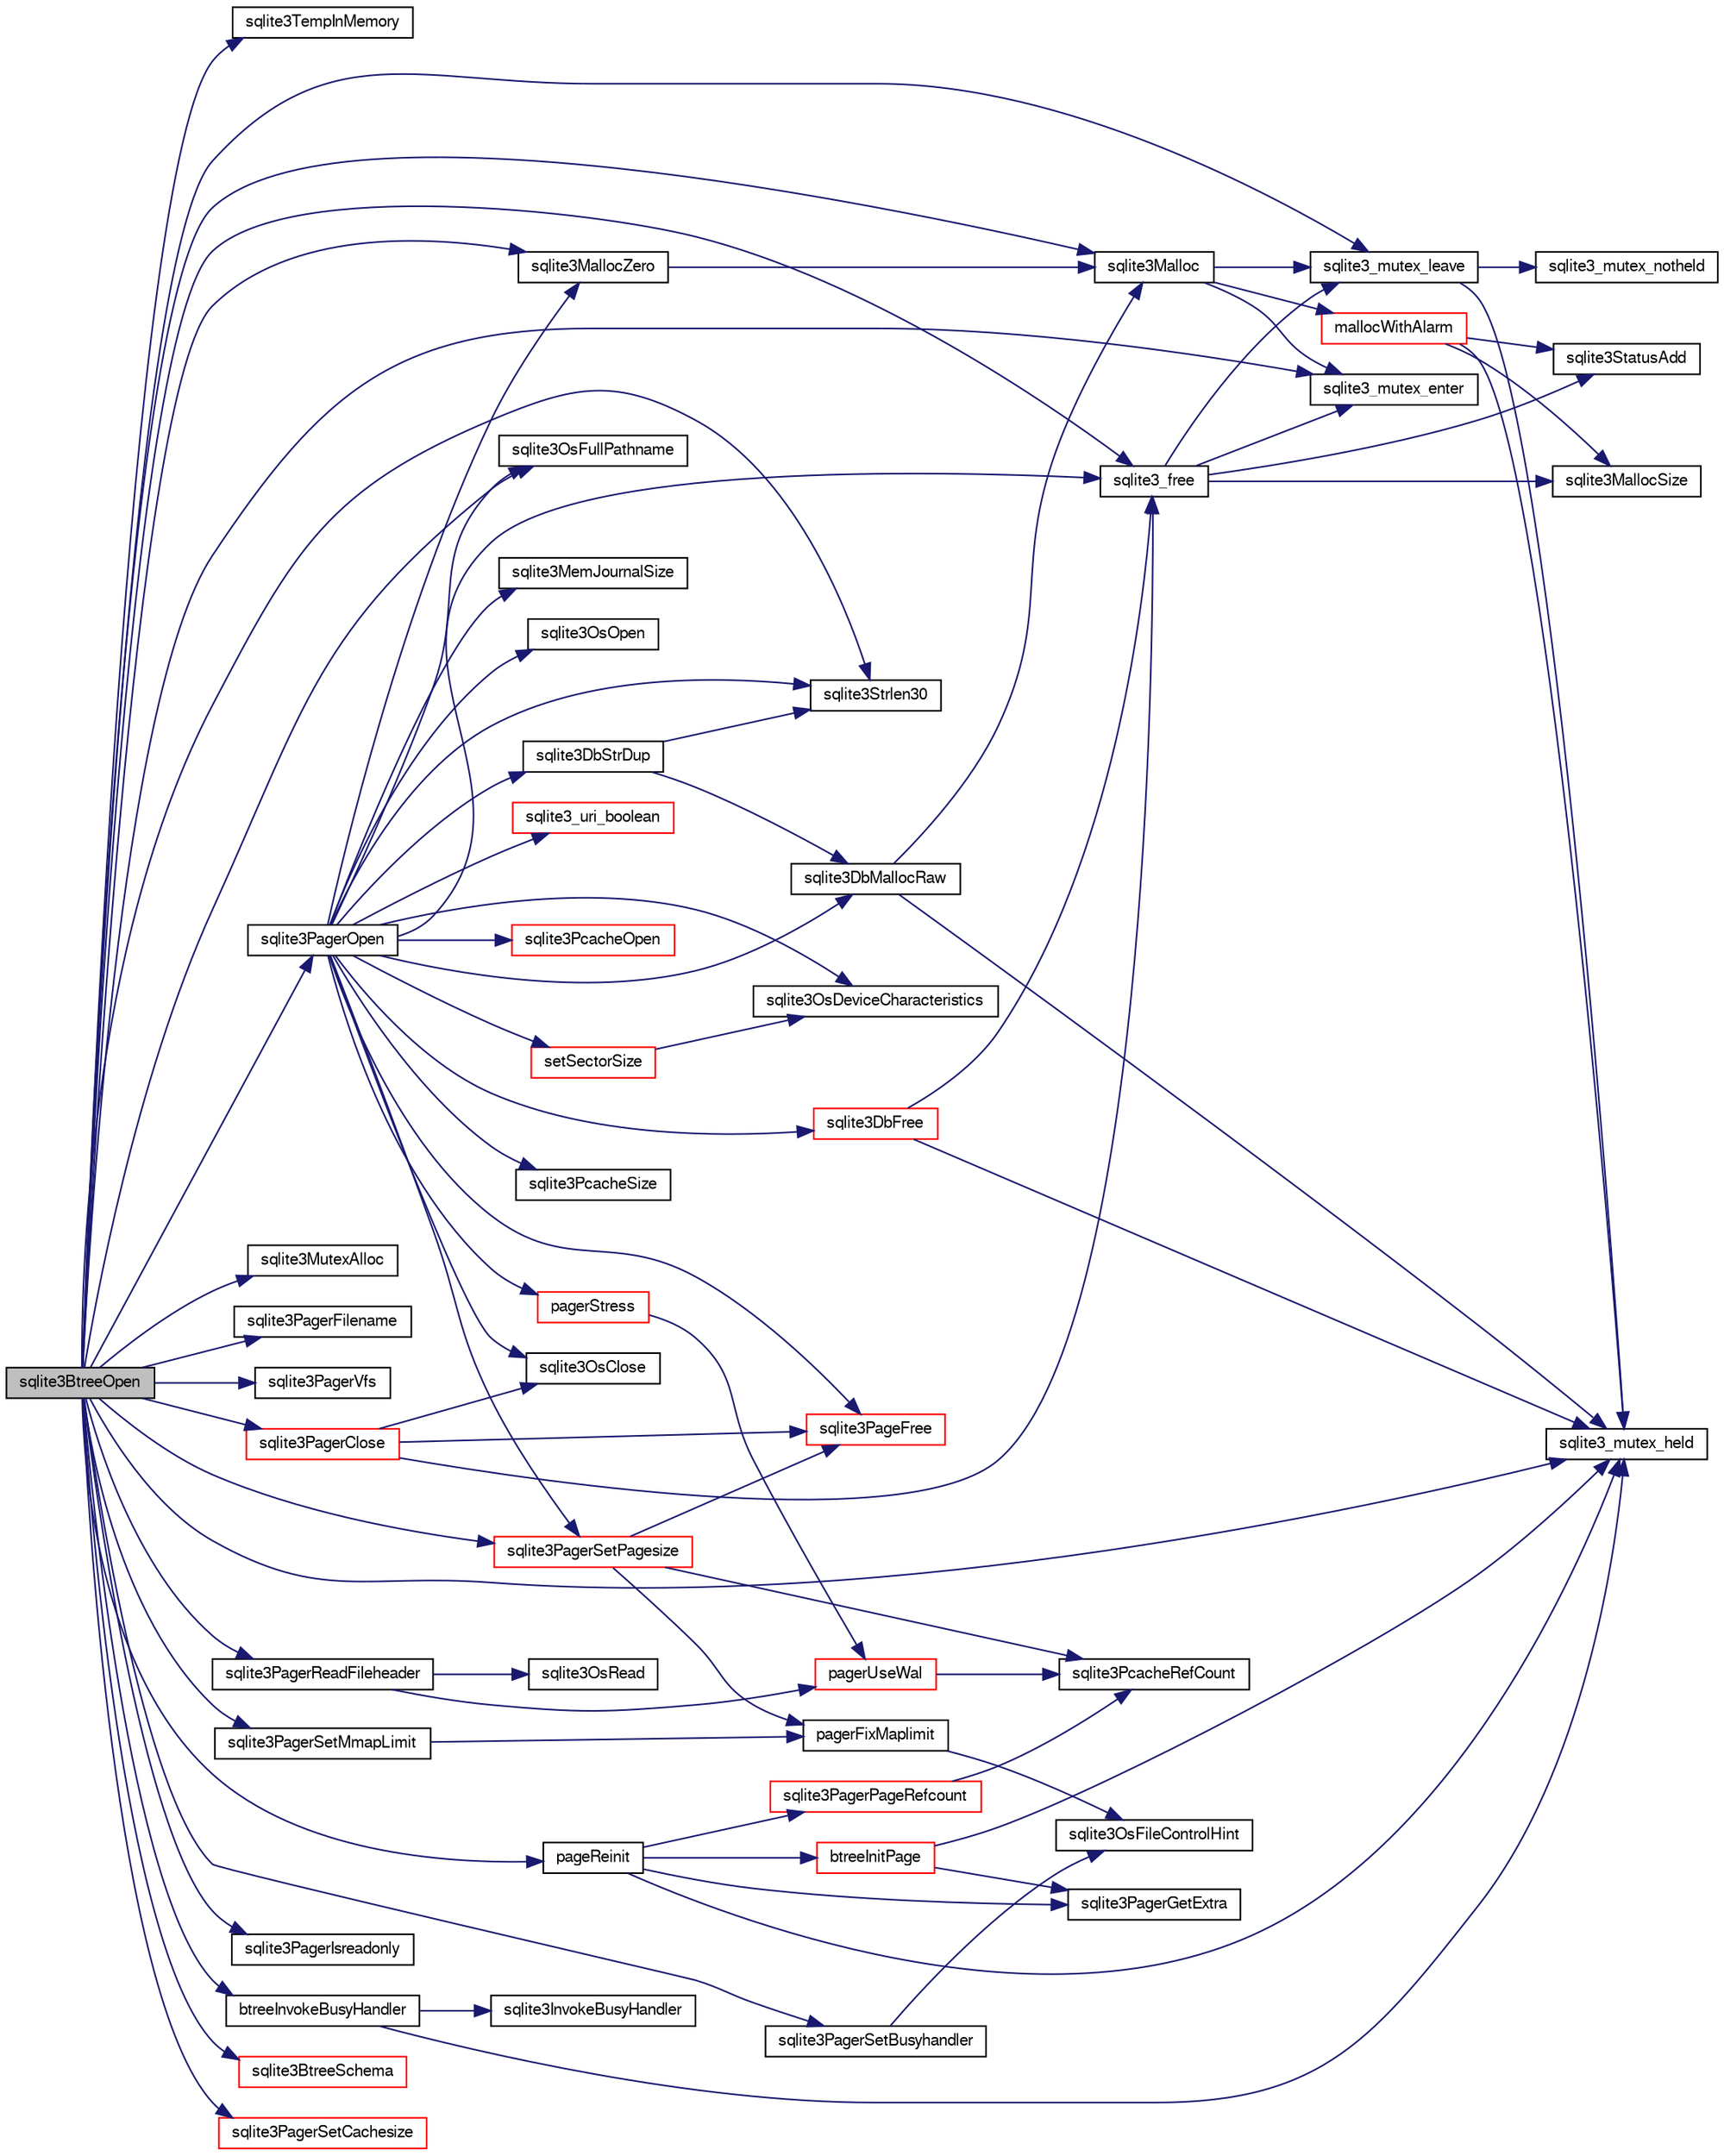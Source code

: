 digraph "sqlite3BtreeOpen"
{
  edge [fontname="FreeSans",fontsize="10",labelfontname="FreeSans",labelfontsize="10"];
  node [fontname="FreeSans",fontsize="10",shape=record];
  rankdir="LR";
  Node461194 [label="sqlite3BtreeOpen",height=0.2,width=0.4,color="black", fillcolor="grey75", style="filled", fontcolor="black"];
  Node461194 -> Node461195 [color="midnightblue",fontsize="10",style="solid",fontname="FreeSans"];
  Node461195 [label="sqlite3TempInMemory",height=0.2,width=0.4,color="black", fillcolor="white", style="filled",URL="$sqlite3_8c.html#a458449cdb4a6ca29650deb8af285a511"];
  Node461194 -> Node461196 [color="midnightblue",fontsize="10",style="solid",fontname="FreeSans"];
  Node461196 [label="sqlite3_mutex_held",height=0.2,width=0.4,color="black", fillcolor="white", style="filled",URL="$sqlite3_8c.html#acf77da68932b6bc163c5e68547ecc3e7"];
  Node461194 -> Node461197 [color="midnightblue",fontsize="10",style="solid",fontname="FreeSans"];
  Node461197 [label="sqlite3MallocZero",height=0.2,width=0.4,color="black", fillcolor="white", style="filled",URL="$sqlite3_8c.html#ab3e07a30b9b5471f9f5e8f9cb7229934"];
  Node461197 -> Node461198 [color="midnightblue",fontsize="10",style="solid",fontname="FreeSans"];
  Node461198 [label="sqlite3Malloc",height=0.2,width=0.4,color="black", fillcolor="white", style="filled",URL="$sqlite3_8c.html#a361a2eaa846b1885f123abe46f5d8b2b"];
  Node461198 -> Node461199 [color="midnightblue",fontsize="10",style="solid",fontname="FreeSans"];
  Node461199 [label="sqlite3_mutex_enter",height=0.2,width=0.4,color="black", fillcolor="white", style="filled",URL="$sqlite3_8c.html#a1c12cde690bd89f104de5cbad12a6bf5"];
  Node461198 -> Node461200 [color="midnightblue",fontsize="10",style="solid",fontname="FreeSans"];
  Node461200 [label="mallocWithAlarm",height=0.2,width=0.4,color="red", fillcolor="white", style="filled",URL="$sqlite3_8c.html#ab070d5cf8e48ec8a6a43cf025d48598b"];
  Node461200 -> Node461196 [color="midnightblue",fontsize="10",style="solid",fontname="FreeSans"];
  Node461200 -> Node461206 [color="midnightblue",fontsize="10",style="solid",fontname="FreeSans"];
  Node461206 [label="sqlite3MallocSize",height=0.2,width=0.4,color="black", fillcolor="white", style="filled",URL="$sqlite3_8c.html#acf5d2a5f35270bafb050bd2def576955"];
  Node461200 -> Node461207 [color="midnightblue",fontsize="10",style="solid",fontname="FreeSans"];
  Node461207 [label="sqlite3StatusAdd",height=0.2,width=0.4,color="black", fillcolor="white", style="filled",URL="$sqlite3_8c.html#afa029f93586aeab4cc85360905dae9cd"];
  Node461198 -> Node461204 [color="midnightblue",fontsize="10",style="solid",fontname="FreeSans"];
  Node461204 [label="sqlite3_mutex_leave",height=0.2,width=0.4,color="black", fillcolor="white", style="filled",URL="$sqlite3_8c.html#a5838d235601dbd3c1fa993555c6bcc93"];
  Node461204 -> Node461196 [color="midnightblue",fontsize="10",style="solid",fontname="FreeSans"];
  Node461204 -> Node461205 [color="midnightblue",fontsize="10",style="solid",fontname="FreeSans"];
  Node461205 [label="sqlite3_mutex_notheld",height=0.2,width=0.4,color="black", fillcolor="white", style="filled",URL="$sqlite3_8c.html#a83967c837c1c000d3b5adcfaa688f5dc"];
  Node461194 -> Node461198 [color="midnightblue",fontsize="10",style="solid",fontname="FreeSans"];
  Node461194 -> Node461208 [color="midnightblue",fontsize="10",style="solid",fontname="FreeSans"];
  Node461208 [label="sqlite3_free",height=0.2,width=0.4,color="black", fillcolor="white", style="filled",URL="$sqlite3_8c.html#a6552349e36a8a691af5487999ab09519"];
  Node461208 -> Node461199 [color="midnightblue",fontsize="10",style="solid",fontname="FreeSans"];
  Node461208 -> Node461207 [color="midnightblue",fontsize="10",style="solid",fontname="FreeSans"];
  Node461208 -> Node461206 [color="midnightblue",fontsize="10",style="solid",fontname="FreeSans"];
  Node461208 -> Node461204 [color="midnightblue",fontsize="10",style="solid",fontname="FreeSans"];
  Node461194 -> Node461209 [color="midnightblue",fontsize="10",style="solid",fontname="FreeSans"];
  Node461209 [label="sqlite3Strlen30",height=0.2,width=0.4,color="black", fillcolor="white", style="filled",URL="$sqlite3_8c.html#a3dcd80ba41f1a308193dee74857b62a7"];
  Node461194 -> Node461210 [color="midnightblue",fontsize="10",style="solid",fontname="FreeSans"];
  Node461210 [label="sqlite3OsFullPathname",height=0.2,width=0.4,color="black", fillcolor="white", style="filled",URL="$sqlite3_8c.html#a0456d8c8b3e7990b6e1c4ea93b9a8c17"];
  Node461194 -> Node461211 [color="midnightblue",fontsize="10",style="solid",fontname="FreeSans"];
  Node461211 [label="sqlite3MutexAlloc",height=0.2,width=0.4,color="black", fillcolor="white", style="filled",URL="$sqlite3_8c.html#a0e3f432ee581f6876b590e7ad7e84e19"];
  Node461194 -> Node461199 [color="midnightblue",fontsize="10",style="solid",fontname="FreeSans"];
  Node461194 -> Node461212 [color="midnightblue",fontsize="10",style="solid",fontname="FreeSans"];
  Node461212 [label="sqlite3PagerFilename",height=0.2,width=0.4,color="black", fillcolor="white", style="filled",URL="$sqlite3_8c.html#af9905ce64f499b4e908ec64e65730584"];
  Node461194 -> Node461213 [color="midnightblue",fontsize="10",style="solid",fontname="FreeSans"];
  Node461213 [label="sqlite3PagerVfs",height=0.2,width=0.4,color="black", fillcolor="white", style="filled",URL="$sqlite3_8c.html#a622fab679471aea91602568271c08222"];
  Node461194 -> Node461204 [color="midnightblue",fontsize="10",style="solid",fontname="FreeSans"];
  Node461194 -> Node461214 [color="midnightblue",fontsize="10",style="solid",fontname="FreeSans"];
  Node461214 [label="sqlite3PagerOpen",height=0.2,width=0.4,color="black", fillcolor="white", style="filled",URL="$sqlite3_8c.html#a5b4a74e8a1754922c482b7af19b30611"];
  Node461214 -> Node461215 [color="midnightblue",fontsize="10",style="solid",fontname="FreeSans"];
  Node461215 [label="sqlite3PcacheSize",height=0.2,width=0.4,color="black", fillcolor="white", style="filled",URL="$sqlite3_8c.html#abd3ccb97700f81bf482c44b66fb00cdb"];
  Node461214 -> Node461216 [color="midnightblue",fontsize="10",style="solid",fontname="FreeSans"];
  Node461216 [label="sqlite3MemJournalSize",height=0.2,width=0.4,color="black", fillcolor="white", style="filled",URL="$sqlite3_8c.html#a467faa8c56423e1d71f1edcdf788ea01"];
  Node461214 -> Node461217 [color="midnightblue",fontsize="10",style="solid",fontname="FreeSans"];
  Node461217 [label="sqlite3DbStrDup",height=0.2,width=0.4,color="black", fillcolor="white", style="filled",URL="$sqlite3_8c.html#a0ec4772ee6de7316ecd1e6cabb1beeef"];
  Node461217 -> Node461209 [color="midnightblue",fontsize="10",style="solid",fontname="FreeSans"];
  Node461217 -> Node461218 [color="midnightblue",fontsize="10",style="solid",fontname="FreeSans"];
  Node461218 [label="sqlite3DbMallocRaw",height=0.2,width=0.4,color="black", fillcolor="white", style="filled",URL="$sqlite3_8c.html#abbe8be0cf7175e11ddc3e2218fad924e"];
  Node461218 -> Node461196 [color="midnightblue",fontsize="10",style="solid",fontname="FreeSans"];
  Node461218 -> Node461198 [color="midnightblue",fontsize="10",style="solid",fontname="FreeSans"];
  Node461214 -> Node461209 [color="midnightblue",fontsize="10",style="solid",fontname="FreeSans"];
  Node461214 -> Node461218 [color="midnightblue",fontsize="10",style="solid",fontname="FreeSans"];
  Node461214 -> Node461210 [color="midnightblue",fontsize="10",style="solid",fontname="FreeSans"];
  Node461214 -> Node461219 [color="midnightblue",fontsize="10",style="solid",fontname="FreeSans"];
  Node461219 [label="sqlite3DbFree",height=0.2,width=0.4,color="red", fillcolor="white", style="filled",URL="$sqlite3_8c.html#ac70ab821a6607b4a1b909582dc37a069"];
  Node461219 -> Node461196 [color="midnightblue",fontsize="10",style="solid",fontname="FreeSans"];
  Node461219 -> Node461208 [color="midnightblue",fontsize="10",style="solid",fontname="FreeSans"];
  Node461214 -> Node461197 [color="midnightblue",fontsize="10",style="solid",fontname="FreeSans"];
  Node461214 -> Node461223 [color="midnightblue",fontsize="10",style="solid",fontname="FreeSans"];
  Node461223 [label="sqlite3OsOpen",height=0.2,width=0.4,color="black", fillcolor="white", style="filled",URL="$sqlite3_8c.html#a12a1f3451e28f9cecd19cf0bb4f8f416"];
  Node461214 -> Node461224 [color="midnightblue",fontsize="10",style="solid",fontname="FreeSans"];
  Node461224 [label="sqlite3OsDeviceCharacteristics",height=0.2,width=0.4,color="black", fillcolor="white", style="filled",URL="$sqlite3_8c.html#a251e030ce1bd2e552bc2dd66b1ac36d0"];
  Node461214 -> Node461225 [color="midnightblue",fontsize="10",style="solid",fontname="FreeSans"];
  Node461225 [label="setSectorSize",height=0.2,width=0.4,color="red", fillcolor="white", style="filled",URL="$sqlite3_8c.html#ae5c96f9f828df3cd795fe591b788ce35"];
  Node461225 -> Node461224 [color="midnightblue",fontsize="10",style="solid",fontname="FreeSans"];
  Node461214 -> Node461228 [color="midnightblue",fontsize="10",style="solid",fontname="FreeSans"];
  Node461228 [label="sqlite3_uri_boolean",height=0.2,width=0.4,color="red", fillcolor="white", style="filled",URL="$sqlite3_8c.html#a1124cc9034bdbc616bb6d54455a4110f"];
  Node461214 -> Node461235 [color="midnightblue",fontsize="10",style="solid",fontname="FreeSans"];
  Node461235 [label="sqlite3PagerSetPagesize",height=0.2,width=0.4,color="red", fillcolor="white", style="filled",URL="$sqlite3_8c.html#ab668348d5dcc0382c247c74b6358f16e"];
  Node461235 -> Node461236 [color="midnightblue",fontsize="10",style="solid",fontname="FreeSans"];
  Node461236 [label="sqlite3PcacheRefCount",height=0.2,width=0.4,color="black", fillcolor="white", style="filled",URL="$sqlite3_8c.html#adee2536d23ec9628e0883ccab03b3429"];
  Node461235 -> Node461249 [color="midnightblue",fontsize="10",style="solid",fontname="FreeSans"];
  Node461249 [label="sqlite3PageFree",height=0.2,width=0.4,color="red", fillcolor="white", style="filled",URL="$sqlite3_8c.html#a7c85b1d9d633386e0ecb5d56594fe03f"];
  Node461235 -> Node461251 [color="midnightblue",fontsize="10",style="solid",fontname="FreeSans"];
  Node461251 [label="pagerFixMaplimit",height=0.2,width=0.4,color="black", fillcolor="white", style="filled",URL="$sqlite3_8c.html#a9f1947188e8c305d8053d69f82318762"];
  Node461251 -> Node461252 [color="midnightblue",fontsize="10",style="solid",fontname="FreeSans"];
  Node461252 [label="sqlite3OsFileControlHint",height=0.2,width=0.4,color="black", fillcolor="white", style="filled",URL="$sqlite3_8c.html#a63d0693fc056b088572daedace58e82f"];
  Node461214 -> Node461253 [color="midnightblue",fontsize="10",style="solid",fontname="FreeSans"];
  Node461253 [label="sqlite3PcacheOpen",height=0.2,width=0.4,color="red", fillcolor="white", style="filled",URL="$sqlite3_8c.html#ac00b78fcdee2f240e2f1ca2a3d063b24"];
  Node461214 -> Node461254 [color="midnightblue",fontsize="10",style="solid",fontname="FreeSans"];
  Node461254 [label="pagerStress",height=0.2,width=0.4,color="red", fillcolor="white", style="filled",URL="$sqlite3_8c.html#abb21a3a371038e9e3e69af0f21a1b386"];
  Node461254 -> Node461255 [color="midnightblue",fontsize="10",style="solid",fontname="FreeSans"];
  Node461255 [label="pagerUseWal",height=0.2,width=0.4,color="red", fillcolor="white", style="filled",URL="$sqlite3_8c.html#a31def80bfe1de9284d635ba190a5eb68"];
  Node461255 -> Node461236 [color="midnightblue",fontsize="10",style="solid",fontname="FreeSans"];
  Node461214 -> Node461626 [color="midnightblue",fontsize="10",style="solid",fontname="FreeSans"];
  Node461626 [label="sqlite3OsClose",height=0.2,width=0.4,color="black", fillcolor="white", style="filled",URL="$sqlite3_8c.html#aa5f0aeb27273a57c0523deaf48997533"];
  Node461214 -> Node461249 [color="midnightblue",fontsize="10",style="solid",fontname="FreeSans"];
  Node461214 -> Node461208 [color="midnightblue",fontsize="10",style="solid",fontname="FreeSans"];
  Node461194 -> Node461655 [color="midnightblue",fontsize="10",style="solid",fontname="FreeSans"];
  Node461655 [label="pageReinit",height=0.2,width=0.4,color="black", fillcolor="white", style="filled",URL="$sqlite3_8c.html#aa27cac56390e92c5ef6d566ee7defb59"];
  Node461655 -> Node461644 [color="midnightblue",fontsize="10",style="solid",fontname="FreeSans"];
  Node461644 [label="sqlite3PagerGetExtra",height=0.2,width=0.4,color="black", fillcolor="white", style="filled",URL="$sqlite3_8c.html#a48e879a6d20f06f27390973ab8d59bd7"];
  Node461655 -> Node461656 [color="midnightblue",fontsize="10",style="solid",fontname="FreeSans"];
  Node461656 [label="sqlite3PagerPageRefcount",height=0.2,width=0.4,color="red", fillcolor="white", style="filled",URL="$sqlite3_8c.html#a02362e6744d4431e328d760bef635a19"];
  Node461656 -> Node461236 [color="midnightblue",fontsize="10",style="solid",fontname="FreeSans"];
  Node461655 -> Node461196 [color="midnightblue",fontsize="10",style="solid",fontname="FreeSans"];
  Node461655 -> Node461658 [color="midnightblue",fontsize="10",style="solid",fontname="FreeSans"];
  Node461658 [label="btreeInitPage",height=0.2,width=0.4,color="red", fillcolor="white", style="filled",URL="$sqlite3_8c.html#a3fbef3abda22e9a3f72c2873ec0b26a3"];
  Node461658 -> Node461196 [color="midnightblue",fontsize="10",style="solid",fontname="FreeSans"];
  Node461658 -> Node461644 [color="midnightblue",fontsize="10",style="solid",fontname="FreeSans"];
  Node461194 -> Node461662 [color="midnightblue",fontsize="10",style="solid",fontname="FreeSans"];
  Node461662 [label="sqlite3PagerSetMmapLimit",height=0.2,width=0.4,color="black", fillcolor="white", style="filled",URL="$sqlite3_8c.html#aa5bd62da47024a18682829ab4527e9a8"];
  Node461662 -> Node461251 [color="midnightblue",fontsize="10",style="solid",fontname="FreeSans"];
  Node461194 -> Node461663 [color="midnightblue",fontsize="10",style="solid",fontname="FreeSans"];
  Node461663 [label="sqlite3PagerReadFileheader",height=0.2,width=0.4,color="black", fillcolor="white", style="filled",URL="$sqlite3_8c.html#a7f5d7106f696229a68737d16b4046b3a"];
  Node461663 -> Node461255 [color="midnightblue",fontsize="10",style="solid",fontname="FreeSans"];
  Node461663 -> Node461554 [color="midnightblue",fontsize="10",style="solid",fontname="FreeSans"];
  Node461554 [label="sqlite3OsRead",height=0.2,width=0.4,color="black", fillcolor="white", style="filled",URL="$sqlite3_8c.html#a98ef6b5ed82299d2efc0b5f9e41c877d"];
  Node461194 -> Node461664 [color="midnightblue",fontsize="10",style="solid",fontname="FreeSans"];
  Node461664 [label="sqlite3PagerSetBusyhandler",height=0.2,width=0.4,color="black", fillcolor="white", style="filled",URL="$sqlite3_8c.html#a24076fb4f14e547a630f83f25ff37852"];
  Node461664 -> Node461252 [color="midnightblue",fontsize="10",style="solid",fontname="FreeSans"];
  Node461194 -> Node461665 [color="midnightblue",fontsize="10",style="solid",fontname="FreeSans"];
  Node461665 [label="btreeInvokeBusyHandler",height=0.2,width=0.4,color="black", fillcolor="white", style="filled",URL="$sqlite3_8c.html#a15058f7fc35aedcd18a3fc5067c10b9c"];
  Node461665 -> Node461196 [color="midnightblue",fontsize="10",style="solid",fontname="FreeSans"];
  Node461665 -> Node461666 [color="midnightblue",fontsize="10",style="solid",fontname="FreeSans"];
  Node461666 [label="sqlite3InvokeBusyHandler",height=0.2,width=0.4,color="black", fillcolor="white", style="filled",URL="$sqlite3_8c.html#a1b5b1c39ca97eec9295a3faa911abe0e"];
  Node461194 -> Node461667 [color="midnightblue",fontsize="10",style="solid",fontname="FreeSans"];
  Node461667 [label="sqlite3PagerIsreadonly",height=0.2,width=0.4,color="black", fillcolor="white", style="filled",URL="$sqlite3_8c.html#a7e85868aa17dab7125bbcba29c76f708"];
  Node461194 -> Node461235 [color="midnightblue",fontsize="10",style="solid",fontname="FreeSans"];
  Node461194 -> Node461668 [color="midnightblue",fontsize="10",style="solid",fontname="FreeSans"];
  Node461668 [label="sqlite3PagerClose",height=0.2,width=0.4,color="red", fillcolor="white", style="filled",URL="$sqlite3_8c.html#af94b1f96b60689fd09422cce2c85f53f"];
  Node461668 -> Node461626 [color="midnightblue",fontsize="10",style="solid",fontname="FreeSans"];
  Node461668 -> Node461249 [color="midnightblue",fontsize="10",style="solid",fontname="FreeSans"];
  Node461668 -> Node461208 [color="midnightblue",fontsize="10",style="solid",fontname="FreeSans"];
  Node461194 -> Node461686 [color="midnightblue",fontsize="10",style="solid",fontname="FreeSans"];
  Node461686 [label="sqlite3BtreeSchema",height=0.2,width=0.4,color="red", fillcolor="white", style="filled",URL="$sqlite3_8c.html#af5345180c083a3a4b3d5ebb11986ea4a"];
  Node461194 -> Node461687 [color="midnightblue",fontsize="10",style="solid",fontname="FreeSans"];
  Node461687 [label="sqlite3PagerSetCachesize",height=0.2,width=0.4,color="red", fillcolor="white", style="filled",URL="$sqlite3_8c.html#a0c65ddf2e31ecae395a51f4cdb3ce7bb"];
}
